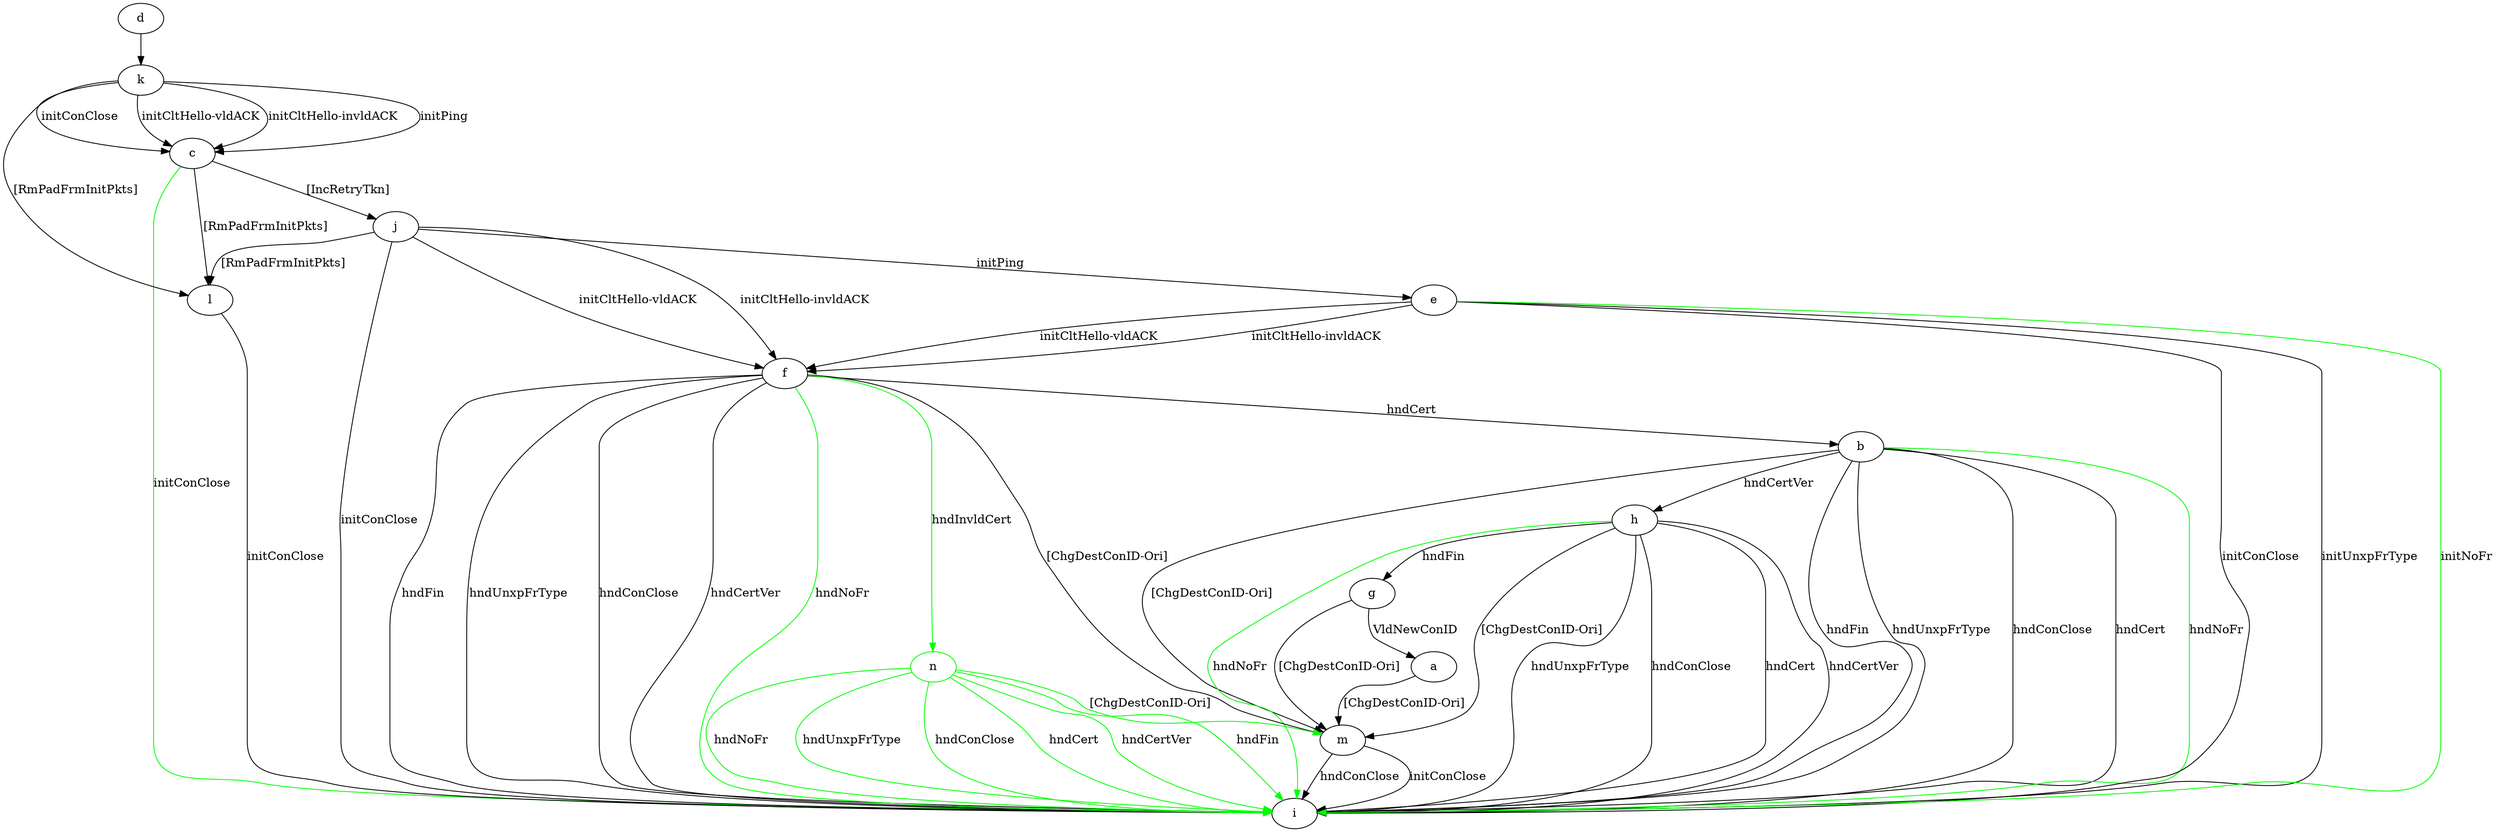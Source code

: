 digraph "" {
	a -> m	[key=0,
		label="[ChgDestConID-Ori] "];
	b -> h	[key=0,
		label="hndCertVer "];
	b -> i	[key=0,
		label="hndFin "];
	b -> i	[key=1,
		label="hndUnxpFrType "];
	b -> i	[key=2,
		label="hndConClose "];
	b -> i	[key=3,
		label="hndCert "];
	b -> i	[key=4,
		color=green,
		label="hndNoFr "];
	b -> m	[key=0,
		label="[ChgDestConID-Ori] "];
	c -> i	[key=0,
		color=green,
		label="initConClose "];
	c -> j	[key=0,
		label="[IncRetryTkn] "];
	c -> l	[key=0,
		label="[RmPadFrmInitPkts] "];
	d -> k	[key=0];
	e -> f	[key=0,
		label="initCltHello-vldACK "];
	e -> f	[key=1,
		label="initCltHello-invldACK "];
	e -> i	[key=0,
		label="initConClose "];
	e -> i	[key=1,
		label="initUnxpFrType "];
	e -> i	[key=2,
		color=green,
		label="initNoFr "];
	f -> b	[key=0,
		label="hndCert "];
	f -> i	[key=0,
		label="hndFin "];
	f -> i	[key=1,
		label="hndUnxpFrType "];
	f -> i	[key=2,
		label="hndConClose "];
	f -> i	[key=3,
		label="hndCertVer "];
	f -> i	[key=4,
		color=green,
		label="hndNoFr "];
	f -> m	[key=0,
		label="[ChgDestConID-Ori] "];
	n	[color=green];
	f -> n	[key=0,
		color=green,
		label="hndInvldCert "];
	g -> a	[key=0,
		label="VldNewConID "];
	g -> m	[key=0,
		label="[ChgDestConID-Ori] "];
	h -> g	[key=0,
		label="hndFin "];
	h -> i	[key=0,
		label="hndUnxpFrType "];
	h -> i	[key=1,
		label="hndConClose "];
	h -> i	[key=2,
		label="hndCert "];
	h -> i	[key=3,
		label="hndCertVer "];
	h -> i	[key=4,
		color=green,
		label="hndNoFr "];
	h -> m	[key=0,
		label="[ChgDestConID-Ori] "];
	j -> e	[key=0,
		label="initPing "];
	j -> f	[key=0,
		label="initCltHello-vldACK "];
	j -> f	[key=1,
		label="initCltHello-invldACK "];
	j -> i	[key=0,
		label="initConClose "];
	j -> l	[key=0,
		label="[RmPadFrmInitPkts] "];
	k -> c	[key=0,
		label="initPing "];
	k -> c	[key=1,
		label="initConClose "];
	k -> c	[key=2,
		label="initCltHello-vldACK "];
	k -> c	[key=3,
		label="initCltHello-invldACK "];
	k -> l	[key=0,
		label="[RmPadFrmInitPkts] "];
	l -> i	[key=0,
		label="initConClose "];
	m -> i	[key=0,
		label="initConClose "];
	m -> i	[key=1,
		label="hndConClose "];
	n -> i	[key=0,
		color=green,
		label="hndFin "];
	n -> i	[key=1,
		color=green,
		label="hndNoFr "];
	n -> i	[key=2,
		color=green,
		label="hndUnxpFrType "];
	n -> i	[key=3,
		color=green,
		label="hndConClose "];
	n -> i	[key=4,
		color=green,
		label="hndCert "];
	n -> i	[key=5,
		color=green,
		label="hndCertVer "];
	n -> m	[key=0,
		color=green,
		label="[ChgDestConID-Ori] "];
}
